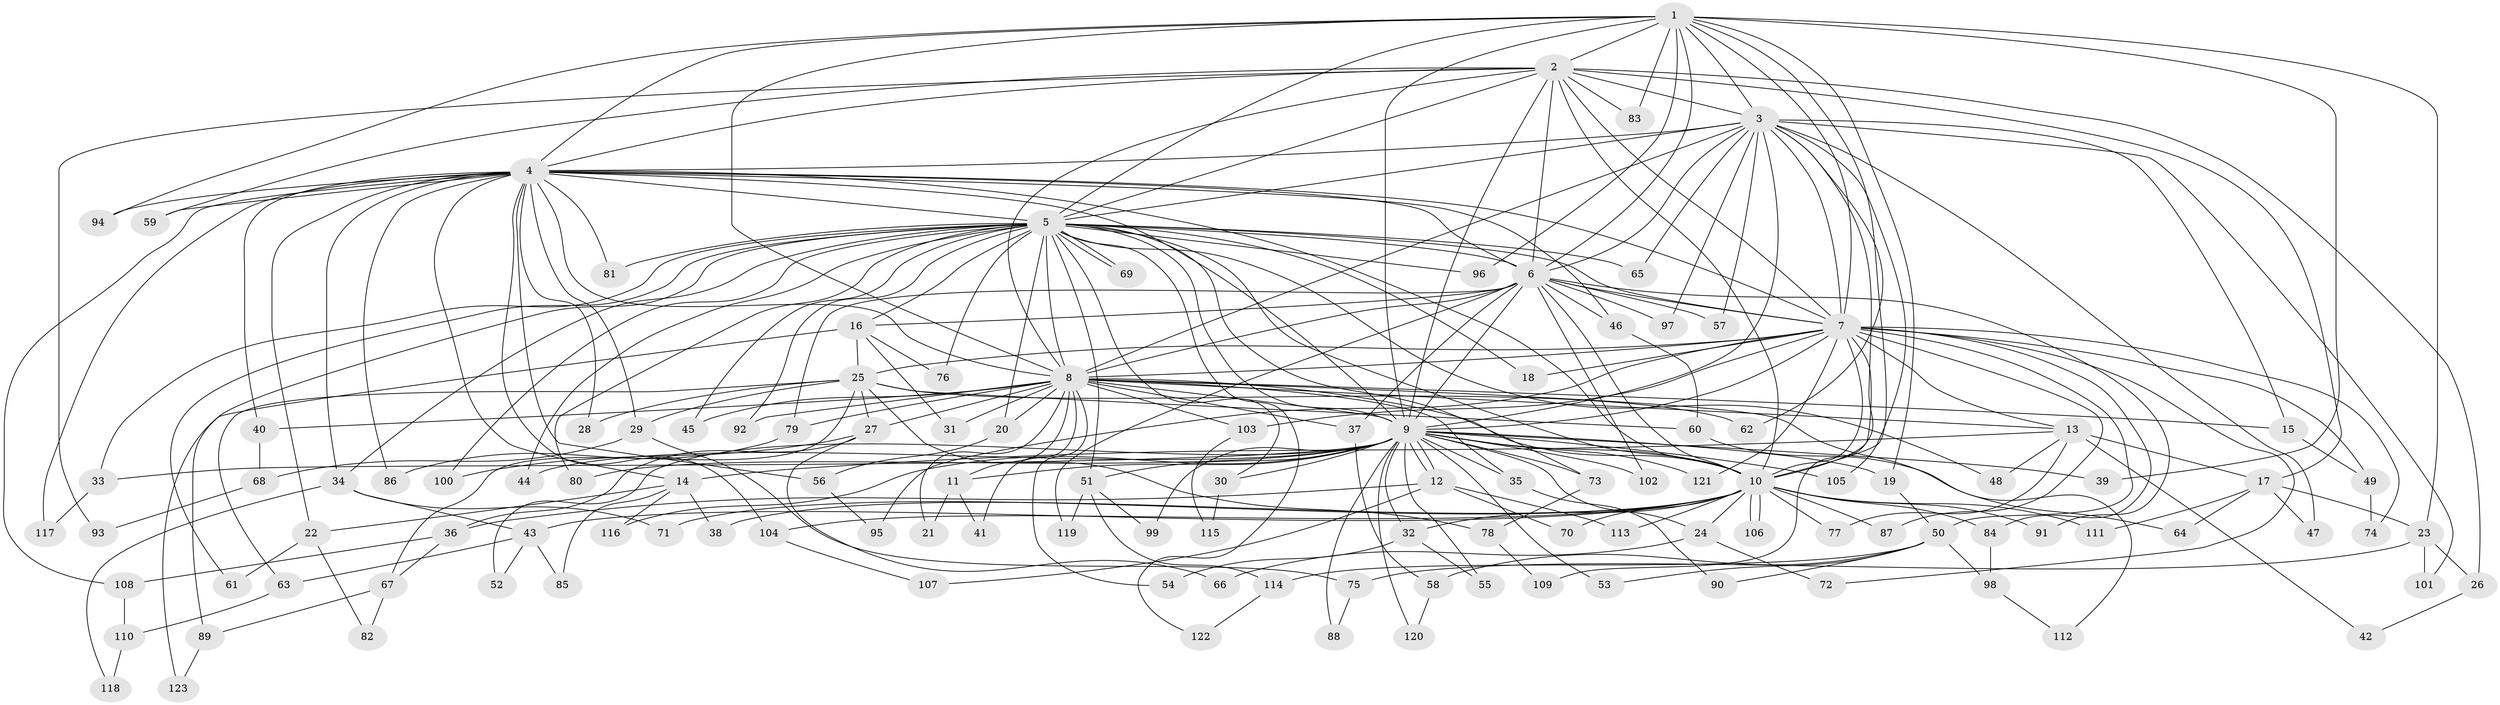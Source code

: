 // coarse degree distribution, {23: 0.010416666666666666, 13: 0.010416666666666666, 16: 0.010416666666666666, 24: 0.020833333333333332, 29: 0.010416666666666666, 20: 0.010416666666666666, 25: 0.010416666666666666, 30: 0.010416666666666666, 4: 0.07291666666666667, 6: 0.041666666666666664, 11: 0.010416666666666666, 5: 0.052083333333333336, 3: 0.19791666666666666, 2: 0.5104166666666666, 10: 0.010416666666666666, 7: 0.010416666666666666}
// Generated by graph-tools (version 1.1) at 2025/51/02/27/25 19:51:41]
// undirected, 123 vertices, 271 edges
graph export_dot {
graph [start="1"]
  node [color=gray90,style=filled];
  1;
  2;
  3;
  4;
  5;
  6;
  7;
  8;
  9;
  10;
  11;
  12;
  13;
  14;
  15;
  16;
  17;
  18;
  19;
  20;
  21;
  22;
  23;
  24;
  25;
  26;
  27;
  28;
  29;
  30;
  31;
  32;
  33;
  34;
  35;
  36;
  37;
  38;
  39;
  40;
  41;
  42;
  43;
  44;
  45;
  46;
  47;
  48;
  49;
  50;
  51;
  52;
  53;
  54;
  55;
  56;
  57;
  58;
  59;
  60;
  61;
  62;
  63;
  64;
  65;
  66;
  67;
  68;
  69;
  70;
  71;
  72;
  73;
  74;
  75;
  76;
  77;
  78;
  79;
  80;
  81;
  82;
  83;
  84;
  85;
  86;
  87;
  88;
  89;
  90;
  91;
  92;
  93;
  94;
  95;
  96;
  97;
  98;
  99;
  100;
  101;
  102;
  103;
  104;
  105;
  106;
  107;
  108;
  109;
  110;
  111;
  112;
  113;
  114;
  115;
  116;
  117;
  118;
  119;
  120;
  121;
  122;
  123;
  1 -- 2;
  1 -- 3;
  1 -- 4;
  1 -- 5;
  1 -- 6;
  1 -- 7;
  1 -- 8;
  1 -- 9;
  1 -- 10;
  1 -- 19;
  1 -- 23;
  1 -- 39;
  1 -- 83;
  1 -- 94;
  1 -- 96;
  2 -- 3;
  2 -- 4;
  2 -- 5;
  2 -- 6;
  2 -- 7;
  2 -- 8;
  2 -- 9;
  2 -- 10;
  2 -- 17;
  2 -- 26;
  2 -- 59;
  2 -- 83;
  2 -- 93;
  3 -- 4;
  3 -- 5;
  3 -- 6;
  3 -- 7;
  3 -- 8;
  3 -- 9;
  3 -- 10;
  3 -- 15;
  3 -- 47;
  3 -- 57;
  3 -- 62;
  3 -- 65;
  3 -- 97;
  3 -- 101;
  3 -- 105;
  4 -- 5;
  4 -- 6;
  4 -- 7;
  4 -- 8;
  4 -- 9;
  4 -- 10;
  4 -- 14;
  4 -- 22;
  4 -- 28;
  4 -- 29;
  4 -- 34;
  4 -- 40;
  4 -- 46;
  4 -- 56;
  4 -- 59;
  4 -- 81;
  4 -- 86;
  4 -- 94;
  4 -- 104;
  4 -- 108;
  4 -- 117;
  5 -- 6;
  5 -- 7;
  5 -- 8;
  5 -- 9;
  5 -- 10;
  5 -- 16;
  5 -- 18;
  5 -- 20;
  5 -- 30;
  5 -- 33;
  5 -- 34;
  5 -- 44;
  5 -- 45;
  5 -- 48;
  5 -- 51;
  5 -- 61;
  5 -- 65;
  5 -- 69;
  5 -- 69;
  5 -- 73;
  5 -- 76;
  5 -- 80;
  5 -- 81;
  5 -- 89;
  5 -- 92;
  5 -- 96;
  5 -- 100;
  5 -- 122;
  6 -- 7;
  6 -- 8;
  6 -- 9;
  6 -- 10;
  6 -- 16;
  6 -- 37;
  6 -- 46;
  6 -- 57;
  6 -- 79;
  6 -- 91;
  6 -- 97;
  6 -- 102;
  6 -- 119;
  7 -- 8;
  7 -- 9;
  7 -- 10;
  7 -- 13;
  7 -- 18;
  7 -- 25;
  7 -- 49;
  7 -- 50;
  7 -- 72;
  7 -- 74;
  7 -- 84;
  7 -- 87;
  7 -- 95;
  7 -- 103;
  7 -- 109;
  7 -- 121;
  8 -- 9;
  8 -- 10;
  8 -- 11;
  8 -- 13;
  8 -- 15;
  8 -- 20;
  8 -- 21;
  8 -- 27;
  8 -- 31;
  8 -- 35;
  8 -- 37;
  8 -- 40;
  8 -- 41;
  8 -- 45;
  8 -- 54;
  8 -- 79;
  8 -- 92;
  8 -- 103;
  8 -- 112;
  9 -- 10;
  9 -- 11;
  9 -- 12;
  9 -- 12;
  9 -- 19;
  9 -- 24;
  9 -- 30;
  9 -- 32;
  9 -- 33;
  9 -- 35;
  9 -- 39;
  9 -- 44;
  9 -- 51;
  9 -- 52;
  9 -- 53;
  9 -- 55;
  9 -- 73;
  9 -- 80;
  9 -- 88;
  9 -- 99;
  9 -- 102;
  9 -- 105;
  9 -- 116;
  9 -- 120;
  9 -- 121;
  10 -- 24;
  10 -- 32;
  10 -- 38;
  10 -- 43;
  10 -- 70;
  10 -- 71;
  10 -- 77;
  10 -- 84;
  10 -- 87;
  10 -- 91;
  10 -- 104;
  10 -- 106;
  10 -- 106;
  10 -- 111;
  10 -- 113;
  11 -- 21;
  11 -- 41;
  12 -- 36;
  12 -- 70;
  12 -- 107;
  12 -- 113;
  13 -- 14;
  13 -- 17;
  13 -- 42;
  13 -- 48;
  13 -- 77;
  14 -- 22;
  14 -- 38;
  14 -- 85;
  14 -- 116;
  15 -- 49;
  16 -- 25;
  16 -- 31;
  16 -- 76;
  16 -- 123;
  17 -- 23;
  17 -- 47;
  17 -- 64;
  17 -- 111;
  19 -- 50;
  20 -- 56;
  22 -- 61;
  22 -- 82;
  23 -- 26;
  23 -- 75;
  23 -- 101;
  24 -- 66;
  24 -- 72;
  25 -- 27;
  25 -- 28;
  25 -- 29;
  25 -- 60;
  25 -- 62;
  25 -- 63;
  25 -- 67;
  25 -- 78;
  26 -- 42;
  27 -- 36;
  27 -- 66;
  27 -- 100;
  29 -- 68;
  29 -- 75;
  30 -- 115;
  32 -- 54;
  32 -- 55;
  33 -- 117;
  34 -- 43;
  34 -- 71;
  34 -- 118;
  35 -- 90;
  36 -- 67;
  36 -- 108;
  37 -- 58;
  40 -- 68;
  43 -- 52;
  43 -- 63;
  43 -- 85;
  46 -- 60;
  49 -- 74;
  50 -- 53;
  50 -- 58;
  50 -- 90;
  50 -- 98;
  50 -- 114;
  51 -- 99;
  51 -- 114;
  51 -- 119;
  56 -- 95;
  58 -- 120;
  60 -- 64;
  63 -- 110;
  67 -- 82;
  67 -- 89;
  68 -- 93;
  73 -- 78;
  75 -- 88;
  78 -- 109;
  79 -- 86;
  84 -- 98;
  89 -- 123;
  98 -- 112;
  103 -- 115;
  104 -- 107;
  108 -- 110;
  110 -- 118;
  114 -- 122;
}
